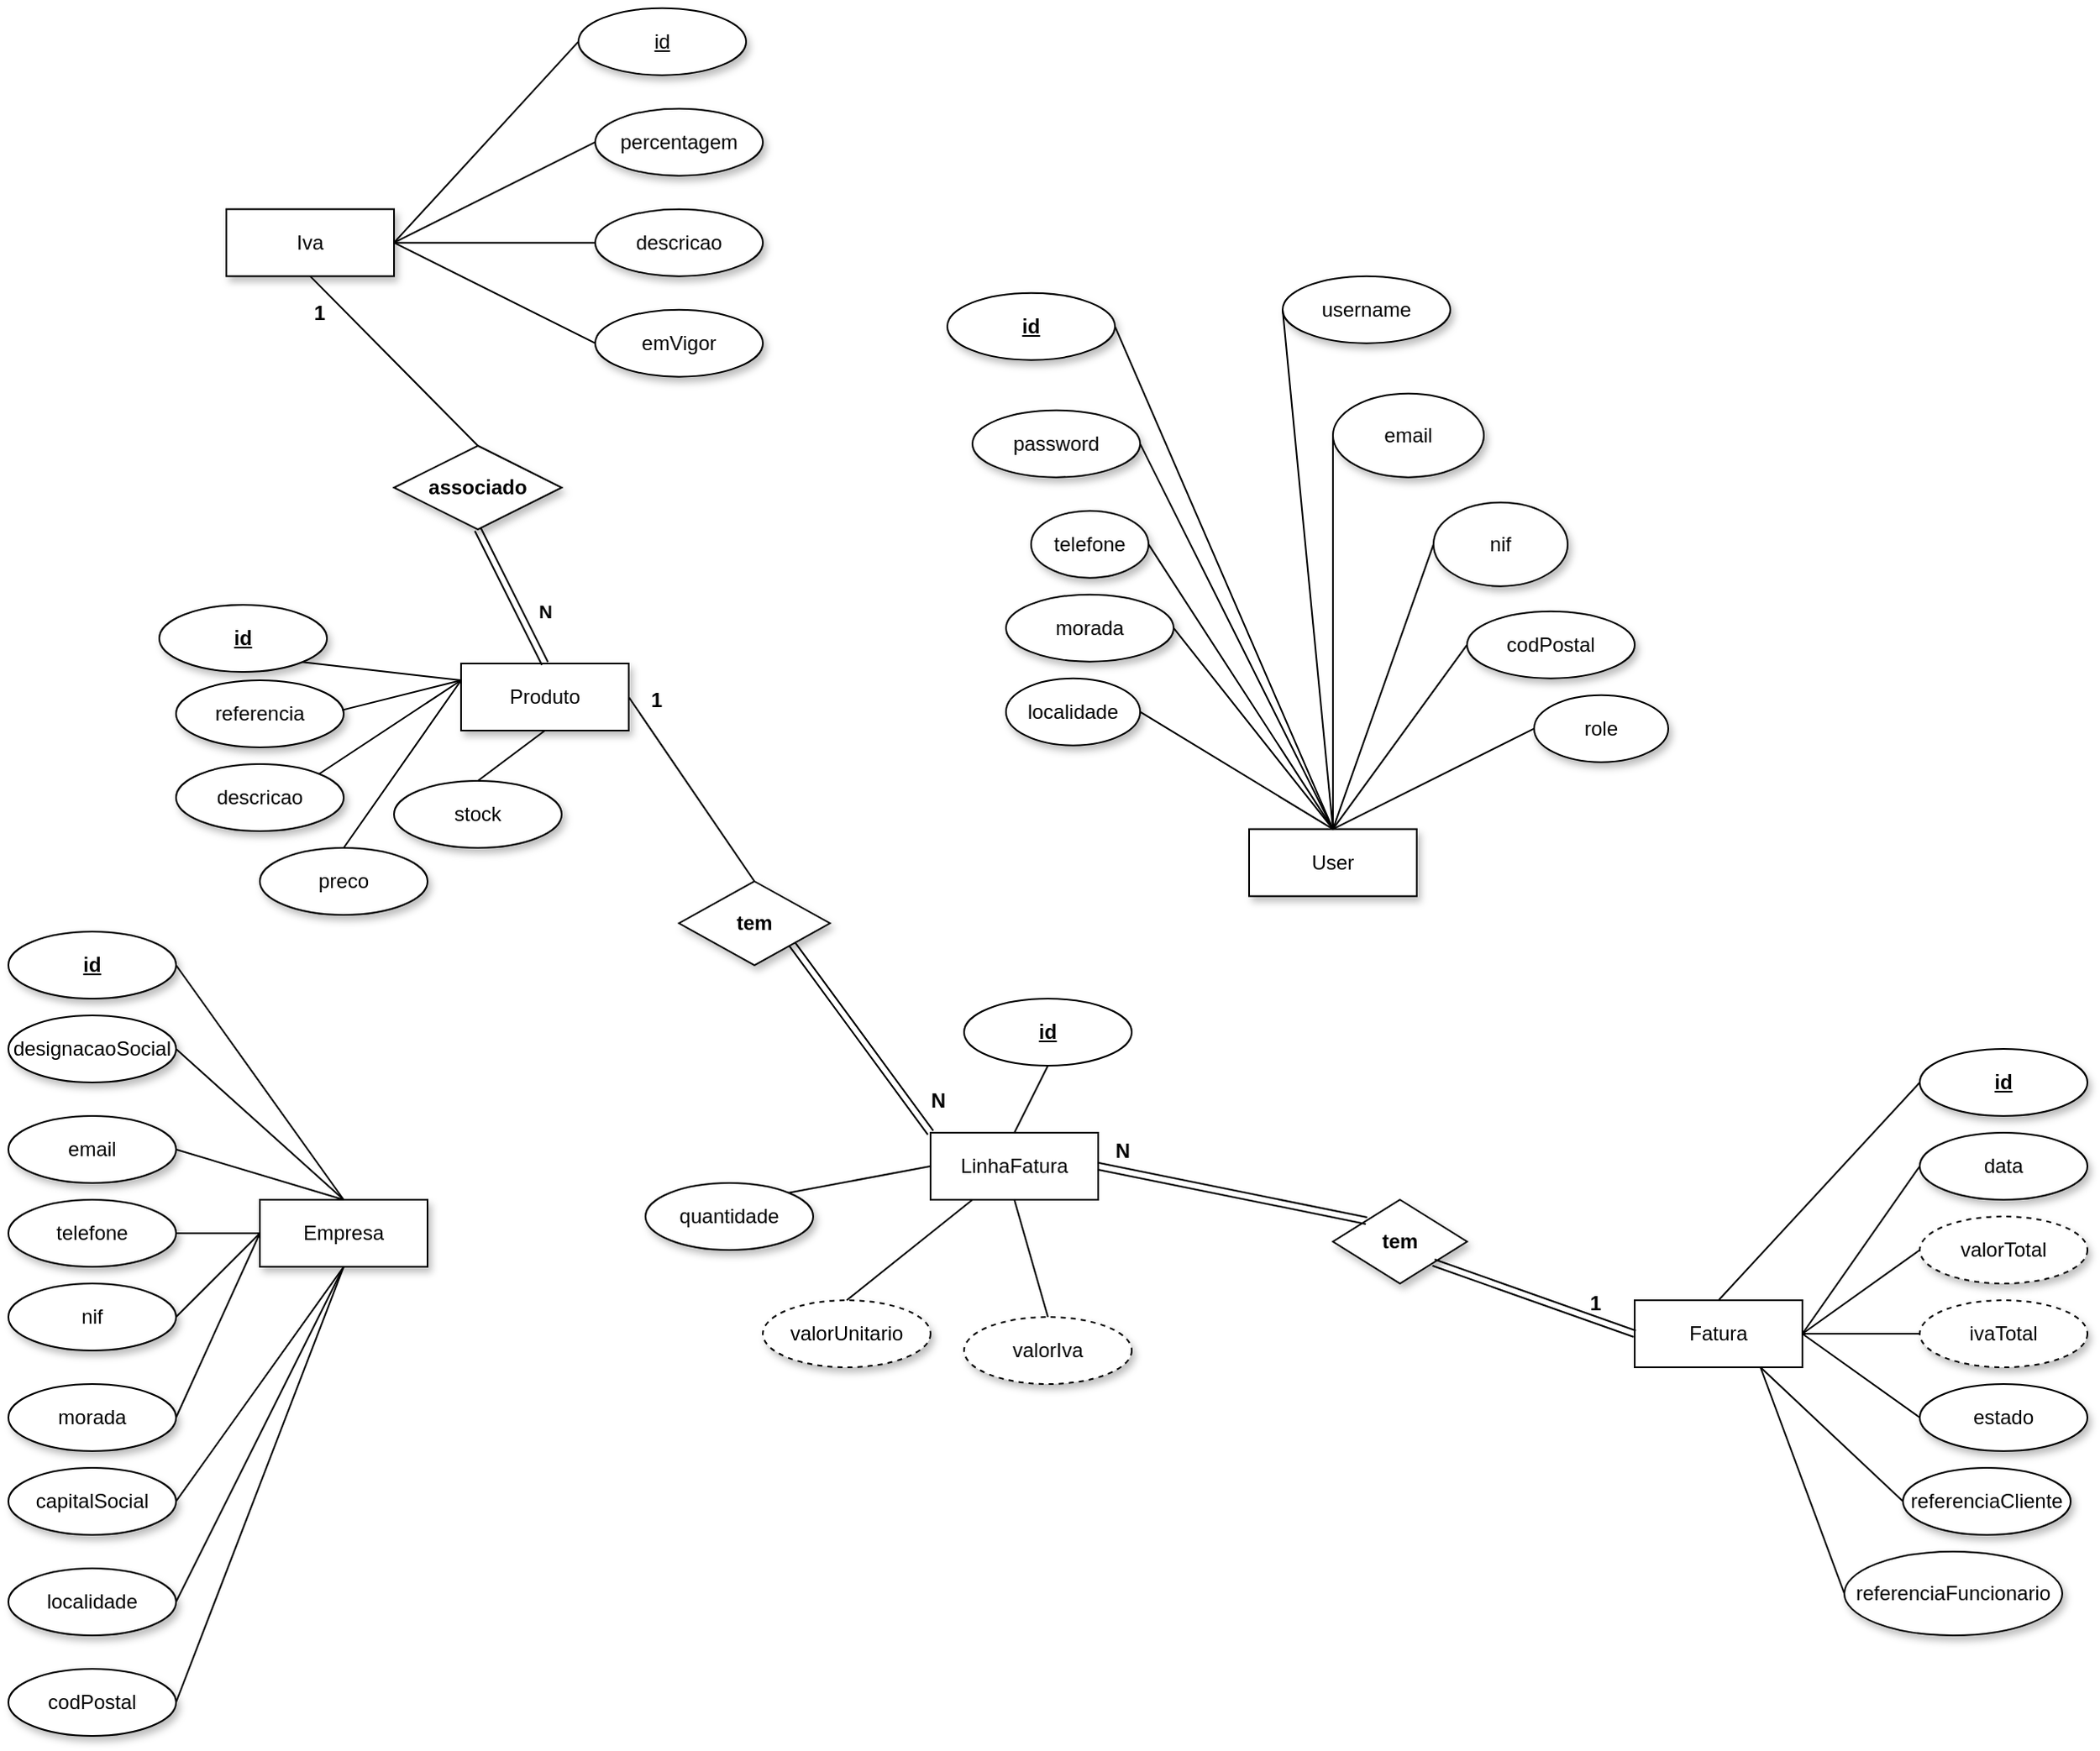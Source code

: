 <mxfile version="18.1.3" type="device"><diagram id="o7mGV-ib8qIdyNRcmjef" name="Page-1"><mxGraphModel dx="1574" dy="4231" grid="1" gridSize="10" guides="1" tooltips="1" connect="1" arrows="1" fold="1" page="1" pageScale="1" pageWidth="2339" pageHeight="3300" math="0" shadow="0"><root><mxCell id="0"/><mxCell id="1" parent="0"/><mxCell id="HgjjlRGOL0oRbiK3tlf3-29" value="Empresa" style="whiteSpace=wrap;html=1;align=center;shadow=1;" parent="1" vertex="1"><mxGeometry x="490" y="-610" width="100" height="40" as="geometry"/></mxCell><mxCell id="HgjjlRGOL0oRbiK3tlf3-30" value="&lt;b&gt;&lt;u&gt;id&lt;/u&gt;&lt;/b&gt;" style="ellipse;whiteSpace=wrap;html=1;align=center;shadow=1;" parent="1" vertex="1"><mxGeometry x="340" y="-770" width="100" height="40" as="geometry"/></mxCell><mxCell id="HgjjlRGOL0oRbiK3tlf3-32" value="email" style="ellipse;whiteSpace=wrap;html=1;align=center;shadow=1;" parent="1" vertex="1"><mxGeometry x="340" y="-660" width="100" height="40" as="geometry"/></mxCell><mxCell id="HgjjlRGOL0oRbiK3tlf3-33" value="designacaoSocial" style="ellipse;whiteSpace=wrap;html=1;align=center;shadow=1;" parent="1" vertex="1"><mxGeometry x="340" y="-720" width="100" height="40" as="geometry"/></mxCell><mxCell id="HgjjlRGOL0oRbiK3tlf3-34" value="telefone" style="ellipse;whiteSpace=wrap;html=1;align=center;shadow=1;" parent="1" vertex="1"><mxGeometry x="340" y="-610" width="100" height="40" as="geometry"/></mxCell><mxCell id="HgjjlRGOL0oRbiK3tlf3-35" value="morada" style="ellipse;whiteSpace=wrap;html=1;align=center;shadow=1;" parent="1" vertex="1"><mxGeometry x="340" y="-500" width="100" height="40" as="geometry"/></mxCell><mxCell id="HgjjlRGOL0oRbiK3tlf3-36" value="nif" style="ellipse;whiteSpace=wrap;html=1;align=center;shadow=1;" parent="1" vertex="1"><mxGeometry x="340" y="-560" width="100" height="40" as="geometry"/></mxCell><mxCell id="HgjjlRGOL0oRbiK3tlf3-37" value="codPostal" style="ellipse;whiteSpace=wrap;html=1;align=center;shadow=1;" parent="1" vertex="1"><mxGeometry x="340" y="-330" width="100" height="40" as="geometry"/></mxCell><mxCell id="HgjjlRGOL0oRbiK3tlf3-38" value="localidade" style="ellipse;whiteSpace=wrap;html=1;align=center;shadow=1;" parent="1" vertex="1"><mxGeometry x="340" y="-390" width="100" height="40" as="geometry"/></mxCell><mxCell id="HgjjlRGOL0oRbiK3tlf3-39" value="capitalSocial" style="ellipse;whiteSpace=wrap;html=1;align=center;shadow=1;" parent="1" vertex="1"><mxGeometry x="340" y="-450" width="100" height="40" as="geometry"/></mxCell><mxCell id="HgjjlRGOL0oRbiK3tlf3-49" value="User" style="whiteSpace=wrap;html=1;align=center;shadow=1;" parent="1" vertex="1"><mxGeometry x="1080" y="-831.18" width="100" height="40" as="geometry"/></mxCell><mxCell id="HgjjlRGOL0oRbiK3tlf3-50" value="username" style="ellipse;whiteSpace=wrap;html=1;align=center;shadow=1;" parent="1" vertex="1"><mxGeometry x="1100" y="-1161.18" width="100" height="40" as="geometry"/></mxCell><mxCell id="HgjjlRGOL0oRbiK3tlf3-51" value="&lt;b&gt;&lt;u&gt;id&lt;/u&gt;&lt;/b&gt;" style="ellipse;whiteSpace=wrap;html=1;align=center;shadow=1;" parent="1" vertex="1"><mxGeometry x="900" y="-1151.18" width="100" height="40" as="geometry"/></mxCell><mxCell id="HgjjlRGOL0oRbiK3tlf3-52" value="password" style="ellipse;whiteSpace=wrap;html=1;align=center;shadow=1;" parent="1" vertex="1"><mxGeometry x="915" y="-1081.18" width="100" height="40" as="geometry"/></mxCell><mxCell id="HgjjlRGOL0oRbiK3tlf3-53" value="email" style="ellipse;whiteSpace=wrap;html=1;align=center;shadow=1;" parent="1" vertex="1"><mxGeometry x="1130" y="-1091.18" width="90" height="50" as="geometry"/></mxCell><mxCell id="HgjjlRGOL0oRbiK3tlf3-54" value="telefone" style="ellipse;whiteSpace=wrap;html=1;align=center;shadow=1;" parent="1" vertex="1"><mxGeometry x="950" y="-1021.18" width="70" height="40" as="geometry"/></mxCell><mxCell id="HgjjlRGOL0oRbiK3tlf3-55" value="nif" style="ellipse;whiteSpace=wrap;html=1;align=center;shadow=1;" parent="1" vertex="1"><mxGeometry x="1190" y="-1026.18" width="80" height="50" as="geometry"/></mxCell><mxCell id="HgjjlRGOL0oRbiK3tlf3-56" value="morada" style="ellipse;whiteSpace=wrap;html=1;align=center;shadow=1;" parent="1" vertex="1"><mxGeometry x="935" y="-971.18" width="100" height="40" as="geometry"/></mxCell><mxCell id="HgjjlRGOL0oRbiK3tlf3-58" value="localidade" style="ellipse;whiteSpace=wrap;html=1;align=center;shadow=1;" parent="1" vertex="1"><mxGeometry x="935" y="-921.18" width="80" height="40" as="geometry"/></mxCell><mxCell id="HgjjlRGOL0oRbiK3tlf3-59" value="codPostal" style="ellipse;whiteSpace=wrap;html=1;align=center;shadow=1;" parent="1" vertex="1"><mxGeometry x="1210" y="-961.18" width="100" height="40" as="geometry"/></mxCell><mxCell id="HgjjlRGOL0oRbiK3tlf3-60" value="role" style="ellipse;whiteSpace=wrap;html=1;align=center;shadow=1;" parent="1" vertex="1"><mxGeometry x="1250" y="-911.18" width="80" height="40" as="geometry"/></mxCell><mxCell id="HgjjlRGOL0oRbiK3tlf3-73" value="Produto" style="whiteSpace=wrap;html=1;align=center;shadow=1;" parent="1" vertex="1"><mxGeometry x="610" y="-930" width="100" height="40" as="geometry"/></mxCell><mxCell id="HgjjlRGOL0oRbiK3tlf3-74" value="&lt;b&gt;&lt;u&gt;id&lt;/u&gt;&lt;/b&gt;" style="ellipse;whiteSpace=wrap;html=1;align=center;shadow=1;" parent="1" vertex="1"><mxGeometry x="430" y="-965" width="100" height="40" as="geometry"/></mxCell><mxCell id="HgjjlRGOL0oRbiK3tlf3-76" value="descricao" style="ellipse;whiteSpace=wrap;html=1;align=center;shadow=1;" parent="1" vertex="1"><mxGeometry x="440" y="-870" width="100" height="40" as="geometry"/></mxCell><mxCell id="HgjjlRGOL0oRbiK3tlf3-77" value="preco" style="ellipse;whiteSpace=wrap;html=1;align=center;shadow=1;" parent="1" vertex="1"><mxGeometry x="490" y="-820" width="100" height="40" as="geometry"/></mxCell><mxCell id="HgjjlRGOL0oRbiK3tlf3-78" value="stock" style="ellipse;whiteSpace=wrap;html=1;align=center;shadow=1;" parent="1" vertex="1"><mxGeometry x="570" y="-860" width="100" height="40" as="geometry"/></mxCell><mxCell id="HgjjlRGOL0oRbiK3tlf3-79" value="referencia" style="ellipse;whiteSpace=wrap;html=1;align=center;shadow=1;" parent="1" vertex="1"><mxGeometry x="440" y="-920" width="100" height="40" as="geometry"/></mxCell><mxCell id="HgjjlRGOL0oRbiK3tlf3-89" value="Fatura" style="whiteSpace=wrap;html=1;align=center;" parent="1" vertex="1"><mxGeometry x="1310" y="-550" width="100" height="40" as="geometry"/></mxCell><mxCell id="HgjjlRGOL0oRbiK3tlf3-90" value="&lt;b&gt;&lt;u&gt;id&lt;/u&gt;&lt;/b&gt;" style="ellipse;whiteSpace=wrap;html=1;align=center;shadow=1;" parent="1" vertex="1"><mxGeometry x="1480" y="-700" width="100" height="40" as="geometry"/></mxCell><mxCell id="HgjjlRGOL0oRbiK3tlf3-92" value="data" style="ellipse;whiteSpace=wrap;html=1;align=center;shadow=1;" parent="1" vertex="1"><mxGeometry x="1480" y="-650" width="100" height="40" as="geometry"/></mxCell><mxCell id="HgjjlRGOL0oRbiK3tlf3-104" value="LinhaFatura" style="whiteSpace=wrap;html=1;align=center;" parent="1" vertex="1"><mxGeometry x="890" y="-650" width="100" height="40" as="geometry"/></mxCell><mxCell id="HgjjlRGOL0oRbiK3tlf3-106" value="&lt;b&gt;id&lt;/b&gt;" style="ellipse;whiteSpace=wrap;html=1;align=center;fontStyle=4;" parent="1" vertex="1"><mxGeometry x="910" y="-730" width="100" height="40" as="geometry"/></mxCell><mxCell id="IguD9UpUnAdE-4yZ2dHc-1" value="Iva" style="whiteSpace=wrap;html=1;align=center;shadow=1;" vertex="1" parent="1"><mxGeometry x="470" y="-1201.18" width="100" height="40" as="geometry"/></mxCell><mxCell id="IguD9UpUnAdE-4yZ2dHc-4" value="" style="endArrow=none;html=1;rounded=0;entryX=1;entryY=0.5;entryDx=0;entryDy=0;exitX=0.5;exitY=0;exitDx=0;exitDy=0;" edge="1" parent="1" source="HgjjlRGOL0oRbiK3tlf3-29" target="HgjjlRGOL0oRbiK3tlf3-30"><mxGeometry relative="1" as="geometry"><mxPoint x="470" y="-680" as="sourcePoint"/><mxPoint x="630" y="-680" as="targetPoint"/></mxGeometry></mxCell><mxCell id="IguD9UpUnAdE-4yZ2dHc-5" value="" style="endArrow=none;html=1;rounded=0;exitX=1;exitY=0.5;exitDx=0;exitDy=0;entryX=0.5;entryY=0;entryDx=0;entryDy=0;" edge="1" parent="1" source="HgjjlRGOL0oRbiK3tlf3-33" target="HgjjlRGOL0oRbiK3tlf3-29"><mxGeometry relative="1" as="geometry"><mxPoint x="640" y="-530" as="sourcePoint"/><mxPoint x="800" y="-530" as="targetPoint"/></mxGeometry></mxCell><mxCell id="IguD9UpUnAdE-4yZ2dHc-6" value="" style="endArrow=none;html=1;rounded=0;entryX=0.5;entryY=0;entryDx=0;entryDy=0;exitX=1;exitY=0.5;exitDx=0;exitDy=0;" edge="1" parent="1" source="HgjjlRGOL0oRbiK3tlf3-32" target="HgjjlRGOL0oRbiK3tlf3-29"><mxGeometry relative="1" as="geometry"><mxPoint x="550" y="-470" as="sourcePoint"/><mxPoint x="710" y="-470" as="targetPoint"/></mxGeometry></mxCell><mxCell id="IguD9UpUnAdE-4yZ2dHc-7" value="" style="endArrow=none;html=1;rounded=0;entryX=0;entryY=0.5;entryDx=0;entryDy=0;exitX=1;exitY=0.5;exitDx=0;exitDy=0;" edge="1" parent="1" source="HgjjlRGOL0oRbiK3tlf3-34" target="HgjjlRGOL0oRbiK3tlf3-29"><mxGeometry relative="1" as="geometry"><mxPoint x="510" y="-430" as="sourcePoint"/><mxPoint x="670" y="-430" as="targetPoint"/></mxGeometry></mxCell><mxCell id="IguD9UpUnAdE-4yZ2dHc-8" value="" style="endArrow=none;html=1;rounded=0;entryX=0;entryY=0.5;entryDx=0;entryDy=0;exitX=1;exitY=0.5;exitDx=0;exitDy=0;" edge="1" parent="1" source="HgjjlRGOL0oRbiK3tlf3-36" target="HgjjlRGOL0oRbiK3tlf3-29"><mxGeometry relative="1" as="geometry"><mxPoint x="610" y="-460" as="sourcePoint"/><mxPoint x="770" y="-460" as="targetPoint"/></mxGeometry></mxCell><mxCell id="IguD9UpUnAdE-4yZ2dHc-9" value="" style="endArrow=none;html=1;rounded=0;entryX=0;entryY=0.5;entryDx=0;entryDy=0;exitX=1;exitY=0.5;exitDx=0;exitDy=0;" edge="1" parent="1" source="HgjjlRGOL0oRbiK3tlf3-35" target="HgjjlRGOL0oRbiK3tlf3-29"><mxGeometry relative="1" as="geometry"><mxPoint x="440" y="-450" as="sourcePoint"/><mxPoint x="590" y="-450" as="targetPoint"/></mxGeometry></mxCell><mxCell id="IguD9UpUnAdE-4yZ2dHc-10" value="" style="endArrow=none;html=1;rounded=0;entryX=0.5;entryY=1;entryDx=0;entryDy=0;exitX=1;exitY=0.5;exitDx=0;exitDy=0;" edge="1" parent="1" source="HgjjlRGOL0oRbiK3tlf3-39" target="HgjjlRGOL0oRbiK3tlf3-29"><mxGeometry relative="1" as="geometry"><mxPoint x="670" y="-400" as="sourcePoint"/><mxPoint x="830" y="-400" as="targetPoint"/></mxGeometry></mxCell><mxCell id="IguD9UpUnAdE-4yZ2dHc-11" value="" style="endArrow=none;html=1;rounded=0;entryX=0.5;entryY=1;entryDx=0;entryDy=0;exitX=1;exitY=0.5;exitDx=0;exitDy=0;" edge="1" parent="1" source="HgjjlRGOL0oRbiK3tlf3-38" target="HgjjlRGOL0oRbiK3tlf3-29"><mxGeometry relative="1" as="geometry"><mxPoint x="600" y="-450" as="sourcePoint"/><mxPoint x="760" y="-450" as="targetPoint"/></mxGeometry></mxCell><mxCell id="IguD9UpUnAdE-4yZ2dHc-12" value="" style="endArrow=none;html=1;rounded=0;entryX=0.5;entryY=1;entryDx=0;entryDy=0;exitX=1;exitY=0.5;exitDx=0;exitDy=0;" edge="1" parent="1" source="HgjjlRGOL0oRbiK3tlf3-37" target="HgjjlRGOL0oRbiK3tlf3-29"><mxGeometry relative="1" as="geometry"><mxPoint x="580" y="-380" as="sourcePoint"/><mxPoint x="740" y="-380" as="targetPoint"/></mxGeometry></mxCell><mxCell id="IguD9UpUnAdE-4yZ2dHc-13" style="edgeStyle=orthogonalEdgeStyle;rounded=0;orthogonalLoop=1;jettySize=auto;html=1;exitX=0.5;exitY=1;exitDx=0;exitDy=0;" edge="1" parent="1" source="HgjjlRGOL0oRbiK3tlf3-50" target="HgjjlRGOL0oRbiK3tlf3-50"><mxGeometry relative="1" as="geometry"/></mxCell><mxCell id="IguD9UpUnAdE-4yZ2dHc-23" value="" style="endArrow=none;html=1;rounded=0;entryX=1;entryY=0.5;entryDx=0;entryDy=0;exitX=0.5;exitY=0;exitDx=0;exitDy=0;" edge="1" parent="1" source="HgjjlRGOL0oRbiK3tlf3-49" target="HgjjlRGOL0oRbiK3tlf3-51"><mxGeometry relative="1" as="geometry"><mxPoint x="920" y="-831.18" as="sourcePoint"/><mxPoint x="1080" y="-831.18" as="targetPoint"/></mxGeometry></mxCell><mxCell id="IguD9UpUnAdE-4yZ2dHc-24" value="" style="endArrow=none;html=1;rounded=0;entryX=1;entryY=0.5;entryDx=0;entryDy=0;exitX=0.5;exitY=0;exitDx=0;exitDy=0;" edge="1" parent="1" source="HgjjlRGOL0oRbiK3tlf3-49" target="HgjjlRGOL0oRbiK3tlf3-52"><mxGeometry relative="1" as="geometry"><mxPoint x="920" y="-791.18" as="sourcePoint"/><mxPoint x="1080" y="-791.18" as="targetPoint"/></mxGeometry></mxCell><mxCell id="IguD9UpUnAdE-4yZ2dHc-25" value="" style="endArrow=none;html=1;rounded=0;entryX=1;entryY=0.5;entryDx=0;entryDy=0;exitX=0.5;exitY=0;exitDx=0;exitDy=0;" edge="1" parent="1" source="HgjjlRGOL0oRbiK3tlf3-49" target="HgjjlRGOL0oRbiK3tlf3-54"><mxGeometry relative="1" as="geometry"><mxPoint x="850" y="-831.18" as="sourcePoint"/><mxPoint x="1010" y="-831.18" as="targetPoint"/></mxGeometry></mxCell><mxCell id="IguD9UpUnAdE-4yZ2dHc-26" value="" style="endArrow=none;html=1;rounded=0;entryX=1;entryY=0.5;entryDx=0;entryDy=0;exitX=0.5;exitY=0;exitDx=0;exitDy=0;" edge="1" parent="1" source="HgjjlRGOL0oRbiK3tlf3-49" target="HgjjlRGOL0oRbiK3tlf3-56"><mxGeometry relative="1" as="geometry"><mxPoint x="1000" y="-741.18" as="sourcePoint"/><mxPoint x="1160" y="-741.18" as="targetPoint"/></mxGeometry></mxCell><mxCell id="IguD9UpUnAdE-4yZ2dHc-27" value="" style="endArrow=none;html=1;rounded=0;entryX=0.5;entryY=0;entryDx=0;entryDy=0;exitX=1;exitY=0.5;exitDx=0;exitDy=0;" edge="1" parent="1" source="HgjjlRGOL0oRbiK3tlf3-58" target="HgjjlRGOL0oRbiK3tlf3-49"><mxGeometry relative="1" as="geometry"><mxPoint x="850" y="-771.18" as="sourcePoint"/><mxPoint x="1010" y="-771.18" as="targetPoint"/></mxGeometry></mxCell><mxCell id="IguD9UpUnAdE-4yZ2dHc-28" value="" style="endArrow=none;html=1;rounded=0;entryX=0;entryY=0.5;entryDx=0;entryDy=0;exitX=0.5;exitY=0;exitDx=0;exitDy=0;" edge="1" parent="1" source="HgjjlRGOL0oRbiK3tlf3-49" target="HgjjlRGOL0oRbiK3tlf3-50"><mxGeometry relative="1" as="geometry"><mxPoint x="700" y="-721.18" as="sourcePoint"/><mxPoint x="860" y="-721.18" as="targetPoint"/></mxGeometry></mxCell><mxCell id="IguD9UpUnAdE-4yZ2dHc-29" value="" style="endArrow=none;html=1;rounded=0;entryX=0;entryY=0.5;entryDx=0;entryDy=0;exitX=0.5;exitY=0;exitDx=0;exitDy=0;" edge="1" parent="1" source="HgjjlRGOL0oRbiK3tlf3-49" target="HgjjlRGOL0oRbiK3tlf3-53"><mxGeometry relative="1" as="geometry"><mxPoint x="830" y="-721.18" as="sourcePoint"/><mxPoint x="990" y="-721.18" as="targetPoint"/></mxGeometry></mxCell><mxCell id="IguD9UpUnAdE-4yZ2dHc-30" value="" style="endArrow=none;html=1;rounded=0;entryX=0;entryY=0.5;entryDx=0;entryDy=0;exitX=0.5;exitY=0;exitDx=0;exitDy=0;" edge="1" parent="1" source="HgjjlRGOL0oRbiK3tlf3-49" target="HgjjlRGOL0oRbiK3tlf3-55"><mxGeometry relative="1" as="geometry"><mxPoint x="1020" y="-731.18" as="sourcePoint"/><mxPoint x="1180" y="-731.18" as="targetPoint"/></mxGeometry></mxCell><mxCell id="IguD9UpUnAdE-4yZ2dHc-31" value="" style="endArrow=none;html=1;rounded=0;exitX=0.5;exitY=0;exitDx=0;exitDy=0;entryX=0;entryY=0.5;entryDx=0;entryDy=0;" edge="1" parent="1" source="HgjjlRGOL0oRbiK3tlf3-49" target="HgjjlRGOL0oRbiK3tlf3-59"><mxGeometry relative="1" as="geometry"><mxPoint x="1120" y="-711.18" as="sourcePoint"/><mxPoint x="1190" y="-941.18" as="targetPoint"/></mxGeometry></mxCell><mxCell id="IguD9UpUnAdE-4yZ2dHc-32" value="" style="endArrow=none;html=1;rounded=0;entryX=0;entryY=0.5;entryDx=0;entryDy=0;exitX=0.5;exitY=0;exitDx=0;exitDy=0;" edge="1" parent="1" source="HgjjlRGOL0oRbiK3tlf3-49" target="HgjjlRGOL0oRbiK3tlf3-60"><mxGeometry relative="1" as="geometry"><mxPoint x="770" y="-801.18" as="sourcePoint"/><mxPoint x="930" y="-801.18" as="targetPoint"/></mxGeometry></mxCell><mxCell id="IguD9UpUnAdE-4yZ2dHc-34" value="id" style="ellipse;whiteSpace=wrap;html=1;align=center;fontStyle=4;shadow=1;" vertex="1" parent="1"><mxGeometry x="680" y="-1321.18" width="100" height="40" as="geometry"/></mxCell><mxCell id="IguD9UpUnAdE-4yZ2dHc-35" value="percentagem" style="ellipse;whiteSpace=wrap;html=1;align=center;shadow=1;" vertex="1" parent="1"><mxGeometry x="690" y="-1261.18" width="100" height="40" as="geometry"/></mxCell><mxCell id="IguD9UpUnAdE-4yZ2dHc-36" value="descricao" style="ellipse;whiteSpace=wrap;html=1;align=center;shadow=1;" vertex="1" parent="1"><mxGeometry x="690" y="-1201.18" width="100" height="40" as="geometry"/></mxCell><mxCell id="IguD9UpUnAdE-4yZ2dHc-37" value="emVigor" style="ellipse;whiteSpace=wrap;html=1;align=center;shadow=1;" vertex="1" parent="1"><mxGeometry x="690" y="-1141.18" width="100" height="40" as="geometry"/></mxCell><mxCell id="IguD9UpUnAdE-4yZ2dHc-38" value="" style="endArrow=none;html=1;rounded=0;entryX=0;entryY=0.5;entryDx=0;entryDy=0;" edge="1" parent="1" target="IguD9UpUnAdE-4yZ2dHc-34"><mxGeometry relative="1" as="geometry"><mxPoint x="570" y="-1181.18" as="sourcePoint"/><mxPoint x="50" y="-1011.18" as="targetPoint"/></mxGeometry></mxCell><mxCell id="IguD9UpUnAdE-4yZ2dHc-39" value="" style="endArrow=none;html=1;rounded=0;entryX=0;entryY=0.5;entryDx=0;entryDy=0;exitX=1;exitY=0.5;exitDx=0;exitDy=0;" edge="1" parent="1" source="IguD9UpUnAdE-4yZ2dHc-1" target="IguD9UpUnAdE-4yZ2dHc-35"><mxGeometry relative="1" as="geometry"><mxPoint x="100" y="-1231.18" as="sourcePoint"/><mxPoint x="100" y="-971.18" as="targetPoint"/></mxGeometry></mxCell><mxCell id="IguD9UpUnAdE-4yZ2dHc-40" value="" style="endArrow=none;html=1;rounded=0;exitX=1;exitY=0.5;exitDx=0;exitDy=0;entryX=0;entryY=0.5;entryDx=0;entryDy=0;" edge="1" parent="1" source="IguD9UpUnAdE-4yZ2dHc-1" target="IguD9UpUnAdE-4yZ2dHc-36"><mxGeometry relative="1" as="geometry"><mxPoint x="40" y="-1031.18" as="sourcePoint"/><mxPoint x="60" y="-941.18" as="targetPoint"/></mxGeometry></mxCell><mxCell id="IguD9UpUnAdE-4yZ2dHc-42" value="" style="endArrow=none;html=1;rounded=0;entryX=1;entryY=0.5;entryDx=0;entryDy=0;exitX=0;exitY=0.5;exitDx=0;exitDy=0;" edge="1" parent="1" source="IguD9UpUnAdE-4yZ2dHc-37" target="IguD9UpUnAdE-4yZ2dHc-1"><mxGeometry relative="1" as="geometry"><mxPoint x="-120" y="-1031.18" as="sourcePoint"/><mxPoint x="40" y="-1031.18" as="targetPoint"/></mxGeometry></mxCell><mxCell id="IguD9UpUnAdE-4yZ2dHc-43" style="edgeStyle=orthogonalEdgeStyle;rounded=0;orthogonalLoop=1;jettySize=auto;html=1;exitX=0.5;exitY=1;exitDx=0;exitDy=0;" edge="1" parent="1" source="IguD9UpUnAdE-4yZ2dHc-37" target="IguD9UpUnAdE-4yZ2dHc-37"><mxGeometry relative="1" as="geometry"/></mxCell><mxCell id="IguD9UpUnAdE-4yZ2dHc-44" value="" style="endArrow=none;html=1;rounded=0;entryX=1;entryY=1;entryDx=0;entryDy=0;exitX=0;exitY=0.25;exitDx=0;exitDy=0;" edge="1" parent="1" source="HgjjlRGOL0oRbiK3tlf3-73" target="HgjjlRGOL0oRbiK3tlf3-74"><mxGeometry relative="1" as="geometry"><mxPoint x="760" y="-670" as="sourcePoint"/><mxPoint x="920" y="-670" as="targetPoint"/></mxGeometry></mxCell><mxCell id="IguD9UpUnAdE-4yZ2dHc-45" value="" style="endArrow=none;html=1;rounded=0;entryX=0.99;entryY=0.445;entryDx=0;entryDy=0;exitX=0;exitY=0.25;exitDx=0;exitDy=0;entryPerimeter=0;" edge="1" parent="1" source="HgjjlRGOL0oRbiK3tlf3-73" target="HgjjlRGOL0oRbiK3tlf3-79"><mxGeometry relative="1" as="geometry"><mxPoint x="810" y="-650" as="sourcePoint"/><mxPoint x="970" y="-650" as="targetPoint"/></mxGeometry></mxCell><mxCell id="IguD9UpUnAdE-4yZ2dHc-46" value="" style="endArrow=none;html=1;rounded=0;entryX=1;entryY=0;entryDx=0;entryDy=0;exitX=0;exitY=0.25;exitDx=0;exitDy=0;" edge="1" parent="1" source="HgjjlRGOL0oRbiK3tlf3-73" target="HgjjlRGOL0oRbiK3tlf3-76"><mxGeometry relative="1" as="geometry"><mxPoint x="740" y="-680" as="sourcePoint"/><mxPoint x="900" y="-680" as="targetPoint"/></mxGeometry></mxCell><mxCell id="IguD9UpUnAdE-4yZ2dHc-47" value="" style="endArrow=none;html=1;rounded=0;entryX=0.5;entryY=0;entryDx=0;entryDy=0;exitX=0;exitY=0.25;exitDx=0;exitDy=0;" edge="1" parent="1" source="HgjjlRGOL0oRbiK3tlf3-73" target="HgjjlRGOL0oRbiK3tlf3-77"><mxGeometry relative="1" as="geometry"><mxPoint x="590" y="-670" as="sourcePoint"/><mxPoint x="750" y="-670" as="targetPoint"/></mxGeometry></mxCell><mxCell id="IguD9UpUnAdE-4yZ2dHc-48" value="" style="endArrow=none;html=1;rounded=0;entryX=0.5;entryY=0;entryDx=0;entryDy=0;exitX=0.5;exitY=1;exitDx=0;exitDy=0;" edge="1" parent="1" source="HgjjlRGOL0oRbiK3tlf3-73" target="HgjjlRGOL0oRbiK3tlf3-78"><mxGeometry relative="1" as="geometry"><mxPoint x="780" y="-760" as="sourcePoint"/><mxPoint x="940" y="-760" as="targetPoint"/></mxGeometry></mxCell><mxCell id="IguD9UpUnAdE-4yZ2dHc-49" value="associado" style="shape=rhombus;perimeter=rhombusPerimeter;whiteSpace=wrap;html=1;align=center;shadow=1;fontStyle=1" vertex="1" parent="1"><mxGeometry x="570" y="-1060" width="100" height="50" as="geometry"/></mxCell><mxCell id="IguD9UpUnAdE-4yZ2dHc-50" value="" style="shape=link;html=1;rounded=0;entryX=0.5;entryY=1;entryDx=0;entryDy=0;exitX=0.5;exitY=0;exitDx=0;exitDy=0;" edge="1" parent="1" source="HgjjlRGOL0oRbiK3tlf3-73" target="IguD9UpUnAdE-4yZ2dHc-49"><mxGeometry relative="1" as="geometry"><mxPoint x="520" y="-1080" as="sourcePoint"/><mxPoint x="700" y="-850" as="targetPoint"/></mxGeometry></mxCell><mxCell id="IguD9UpUnAdE-4yZ2dHc-54" value="N" style="edgeLabel;html=1;align=center;verticalAlign=middle;resizable=0;points=[];labelBackgroundColor=none;fontColor=default;fontStyle=1" vertex="1" connectable="0" parent="IguD9UpUnAdE-4yZ2dHc-50"><mxGeometry x="-0.25" y="-2" relative="1" as="geometry"><mxPoint x="13" as="offset"/></mxGeometry></mxCell><mxCell id="IguD9UpUnAdE-4yZ2dHc-52" value="" style="endArrow=none;html=1;rounded=0;entryX=0.5;entryY=1;entryDx=0;entryDy=0;exitX=0.5;exitY=0;exitDx=0;exitDy=0;" edge="1" parent="1" source="IguD9UpUnAdE-4yZ2dHc-49" target="IguD9UpUnAdE-4yZ2dHc-1"><mxGeometry relative="1" as="geometry"><mxPoint x="410" y="-1100" as="sourcePoint"/><mxPoint x="840" y="-730" as="targetPoint"/></mxGeometry></mxCell><mxCell id="IguD9UpUnAdE-4yZ2dHc-53" value="1" style="resizable=0;html=1;align=right;verticalAlign=bottom;shadow=1;fontStyle=1" connectable="0" vertex="1" parent="IguD9UpUnAdE-4yZ2dHc-52"><mxGeometry x="1" relative="1" as="geometry"><mxPoint x="10" y="31" as="offset"/></mxGeometry></mxCell><mxCell id="IguD9UpUnAdE-4yZ2dHc-55" value="valorTotal" style="ellipse;whiteSpace=wrap;html=1;align=center;dashed=1;shadow=1;labelBackgroundColor=none;fontColor=default;" vertex="1" parent="1"><mxGeometry x="1480" y="-600" width="100" height="40" as="geometry"/></mxCell><mxCell id="IguD9UpUnAdE-4yZ2dHc-56" value="ivaTotal" style="ellipse;whiteSpace=wrap;html=1;align=center;dashed=1;shadow=1;labelBackgroundColor=none;fontColor=default;" vertex="1" parent="1"><mxGeometry x="1480" y="-550" width="100" height="40" as="geometry"/></mxCell><mxCell id="IguD9UpUnAdE-4yZ2dHc-57" value="estado" style="ellipse;whiteSpace=wrap;html=1;align=center;shadow=1;labelBackgroundColor=none;fontColor=default;" vertex="1" parent="1"><mxGeometry x="1480" y="-500" width="100" height="40" as="geometry"/></mxCell><mxCell id="IguD9UpUnAdE-4yZ2dHc-58" value="" style="endArrow=none;html=1;rounded=0;fontColor=default;entryX=0;entryY=0.5;entryDx=0;entryDy=0;exitX=0.5;exitY=0;exitDx=0;exitDy=0;" edge="1" parent="1" source="HgjjlRGOL0oRbiK3tlf3-89" target="HgjjlRGOL0oRbiK3tlf3-90"><mxGeometry relative="1" as="geometry"><mxPoint x="980" y="-510" as="sourcePoint"/><mxPoint x="1140" y="-510" as="targetPoint"/></mxGeometry></mxCell><mxCell id="IguD9UpUnAdE-4yZ2dHc-59" value="" style="endArrow=none;html=1;rounded=0;fontColor=default;entryX=0;entryY=0.5;entryDx=0;entryDy=0;exitX=1;exitY=0.5;exitDx=0;exitDy=0;" edge="1" parent="1" source="HgjjlRGOL0oRbiK3tlf3-89" target="HgjjlRGOL0oRbiK3tlf3-92"><mxGeometry relative="1" as="geometry"><mxPoint x="1010" y="-460" as="sourcePoint"/><mxPoint x="1170" y="-460" as="targetPoint"/></mxGeometry></mxCell><mxCell id="IguD9UpUnAdE-4yZ2dHc-60" value="" style="endArrow=none;html=1;rounded=0;fontColor=default;entryX=0;entryY=0.5;entryDx=0;entryDy=0;exitX=1;exitY=0.5;exitDx=0;exitDy=0;" edge="1" parent="1" source="HgjjlRGOL0oRbiK3tlf3-89" target="IguD9UpUnAdE-4yZ2dHc-55"><mxGeometry relative="1" as="geometry"><mxPoint x="1070" y="-430" as="sourcePoint"/><mxPoint x="1230" y="-430" as="targetPoint"/></mxGeometry></mxCell><mxCell id="IguD9UpUnAdE-4yZ2dHc-61" value="" style="endArrow=none;html=1;rounded=0;fontColor=default;entryX=0;entryY=0.5;entryDx=0;entryDy=0;exitX=1;exitY=0.5;exitDx=0;exitDy=0;" edge="1" parent="1" source="HgjjlRGOL0oRbiK3tlf3-89" target="IguD9UpUnAdE-4yZ2dHc-56"><mxGeometry relative="1" as="geometry"><mxPoint x="1420" y="-530" as="sourcePoint"/><mxPoint x="1310" y="-510" as="targetPoint"/></mxGeometry></mxCell><mxCell id="IguD9UpUnAdE-4yZ2dHc-62" value="" style="endArrow=none;html=1;rounded=0;fontColor=default;entryX=0;entryY=0.5;entryDx=0;entryDy=0;exitX=1;exitY=0.5;exitDx=0;exitDy=0;" edge="1" parent="1" source="HgjjlRGOL0oRbiK3tlf3-89" target="IguD9UpUnAdE-4yZ2dHc-57"><mxGeometry relative="1" as="geometry"><mxPoint x="1150" y="-450" as="sourcePoint"/><mxPoint x="1310" y="-450" as="targetPoint"/></mxGeometry></mxCell><mxCell id="IguD9UpUnAdE-4yZ2dHc-63" value="referenciaCliente" style="ellipse;whiteSpace=wrap;html=1;align=center;shadow=1;labelBackgroundColor=none;fontColor=default;" vertex="1" parent="1"><mxGeometry x="1470" y="-450" width="100" height="40" as="geometry"/></mxCell><mxCell id="IguD9UpUnAdE-4yZ2dHc-64" value="referenciaFuncionario" style="ellipse;whiteSpace=wrap;html=1;align=center;shadow=1;labelBackgroundColor=none;fontColor=default;" vertex="1" parent="1"><mxGeometry x="1435" y="-400" width="130" height="50" as="geometry"/></mxCell><mxCell id="IguD9UpUnAdE-4yZ2dHc-66" value="" style="endArrow=none;html=1;rounded=0;fontColor=default;entryX=0;entryY=0.5;entryDx=0;entryDy=0;exitX=0.75;exitY=1;exitDx=0;exitDy=0;" edge="1" parent="1" source="HgjjlRGOL0oRbiK3tlf3-89" target="IguD9UpUnAdE-4yZ2dHc-63"><mxGeometry relative="1" as="geometry"><mxPoint x="1040" y="-410" as="sourcePoint"/><mxPoint x="1200" y="-410" as="targetPoint"/></mxGeometry></mxCell><mxCell id="IguD9UpUnAdE-4yZ2dHc-67" value="" style="endArrow=none;html=1;rounded=0;fontColor=default;entryX=0;entryY=0.5;entryDx=0;entryDy=0;exitX=0.75;exitY=1;exitDx=0;exitDy=0;" edge="1" parent="1" source="HgjjlRGOL0oRbiK3tlf3-89" target="IguD9UpUnAdE-4yZ2dHc-64"><mxGeometry relative="1" as="geometry"><mxPoint x="1150" y="-410" as="sourcePoint"/><mxPoint x="1310" y="-410" as="targetPoint"/></mxGeometry></mxCell><mxCell id="IguD9UpUnAdE-4yZ2dHc-68" value="" style="endArrow=none;html=1;rounded=0;fontColor=default;entryX=0.5;entryY=1;entryDx=0;entryDy=0;exitX=0.5;exitY=0;exitDx=0;exitDy=0;" edge="1" parent="1" source="HgjjlRGOL0oRbiK3tlf3-104" target="HgjjlRGOL0oRbiK3tlf3-106"><mxGeometry relative="1" as="geometry"><mxPoint x="1100" y="-230" as="sourcePoint"/><mxPoint x="1260" y="-230" as="targetPoint"/></mxGeometry></mxCell><mxCell id="IguD9UpUnAdE-4yZ2dHc-70" value="tem" style="shape=rhombus;perimeter=rhombusPerimeter;whiteSpace=wrap;html=1;align=center;shadow=1;labelBackgroundColor=none;fontColor=default;fontStyle=1" vertex="1" parent="1"><mxGeometry x="740" y="-800" width="90" height="50" as="geometry"/></mxCell><mxCell id="IguD9UpUnAdE-4yZ2dHc-71" value="" style="shape=link;html=1;rounded=0;fontColor=default;entryX=0;entryY=0;entryDx=0;entryDy=0;exitX=1;exitY=1;exitDx=0;exitDy=0;" edge="1" parent="1" source="IguD9UpUnAdE-4yZ2dHc-70" target="HgjjlRGOL0oRbiK3tlf3-104"><mxGeometry relative="1" as="geometry"><mxPoint x="720" y="-600" as="sourcePoint"/><mxPoint x="880" y="-600" as="targetPoint"/></mxGeometry></mxCell><mxCell id="IguD9UpUnAdE-4yZ2dHc-72" value="N" style="resizable=0;html=1;align=right;verticalAlign=bottom;shadow=1;labelBackgroundColor=none;fontColor=default;fontStyle=1" connectable="0" vertex="1" parent="IguD9UpUnAdE-4yZ2dHc-71"><mxGeometry x="1" relative="1" as="geometry"><mxPoint x="10" y="-10" as="offset"/></mxGeometry></mxCell><mxCell id="IguD9UpUnAdE-4yZ2dHc-73" value="" style="endArrow=none;html=1;rounded=0;fontColor=default;entryX=1;entryY=0.5;entryDx=0;entryDy=0;exitX=0.5;exitY=0;exitDx=0;exitDy=0;" edge="1" parent="1" source="IguD9UpUnAdE-4yZ2dHc-70" target="HgjjlRGOL0oRbiK3tlf3-73"><mxGeometry relative="1" as="geometry"><mxPoint x="570" y="-590" as="sourcePoint"/><mxPoint x="730" y="-590" as="targetPoint"/></mxGeometry></mxCell><mxCell id="IguD9UpUnAdE-4yZ2dHc-74" value="1" style="resizable=0;html=1;align=right;verticalAlign=bottom;shadow=1;labelBackgroundColor=none;fontColor=default;fontStyle=1" connectable="0" vertex="1" parent="IguD9UpUnAdE-4yZ2dHc-73"><mxGeometry x="1" relative="1" as="geometry"><mxPoint x="20" y="10" as="offset"/></mxGeometry></mxCell><mxCell id="IguD9UpUnAdE-4yZ2dHc-75" value="tem" style="shape=rhombus;perimeter=rhombusPerimeter;whiteSpace=wrap;html=1;align=center;shadow=1;labelBackgroundColor=none;fontColor=default;fontStyle=1" vertex="1" parent="1"><mxGeometry x="1130" y="-610" width="80" height="50" as="geometry"/></mxCell><mxCell id="IguD9UpUnAdE-4yZ2dHc-76" value="" style="shape=link;html=1;rounded=0;fontColor=default;entryX=0;entryY=0.5;entryDx=0;entryDy=0;exitX=1;exitY=1;exitDx=0;exitDy=0;" edge="1" parent="1" source="IguD9UpUnAdE-4yZ2dHc-75" target="HgjjlRGOL0oRbiK3tlf3-89"><mxGeometry relative="1" as="geometry"><mxPoint x="1150" y="-440" as="sourcePoint"/><mxPoint x="1310" y="-440" as="targetPoint"/></mxGeometry></mxCell><mxCell id="IguD9UpUnAdE-4yZ2dHc-77" value="1" style="resizable=0;html=1;align=right;verticalAlign=bottom;shadow=1;labelBackgroundColor=none;fontColor=default;fontStyle=1" connectable="0" vertex="1" parent="IguD9UpUnAdE-4yZ2dHc-76"><mxGeometry x="1" relative="1" as="geometry"><mxPoint x="-20" y="-10" as="offset"/></mxGeometry></mxCell><mxCell id="IguD9UpUnAdE-4yZ2dHc-78" value="" style="shape=link;html=1;rounded=0;fontColor=default;entryX=1;entryY=0.5;entryDx=0;entryDy=0;exitX=0;exitY=0;exitDx=0;exitDy=0;" edge="1" parent="1" source="IguD9UpUnAdE-4yZ2dHc-75" target="HgjjlRGOL0oRbiK3tlf3-104"><mxGeometry relative="1" as="geometry"><mxPoint x="1050" y="-520" as="sourcePoint"/><mxPoint x="1210" y="-520" as="targetPoint"/></mxGeometry></mxCell><mxCell id="IguD9UpUnAdE-4yZ2dHc-79" value="N" style="resizable=0;html=1;align=right;verticalAlign=bottom;shadow=1;labelBackgroundColor=none;fontColor=default;fontStyle=1" connectable="0" vertex="1" parent="IguD9UpUnAdE-4yZ2dHc-78"><mxGeometry x="1" relative="1" as="geometry"><mxPoint x="20" as="offset"/></mxGeometry></mxCell><mxCell id="IguD9UpUnAdE-4yZ2dHc-82" value="quantidade" style="ellipse;whiteSpace=wrap;html=1;align=center;shadow=1;labelBackgroundColor=none;fontColor=default;" vertex="1" parent="1"><mxGeometry x="720" y="-620" width="100" height="40" as="geometry"/></mxCell><mxCell id="IguD9UpUnAdE-4yZ2dHc-83" value="" style="endArrow=none;html=1;rounded=0;fontColor=default;entryX=0;entryY=0.5;entryDx=0;entryDy=0;exitX=1;exitY=0;exitDx=0;exitDy=0;" edge="1" parent="1" source="IguD9UpUnAdE-4yZ2dHc-82" target="HgjjlRGOL0oRbiK3tlf3-104"><mxGeometry relative="1" as="geometry"><mxPoint x="660" y="-580" as="sourcePoint"/><mxPoint x="820" y="-580" as="targetPoint"/></mxGeometry></mxCell><mxCell id="IguD9UpUnAdE-4yZ2dHc-86" value="valorUnitario" style="ellipse;whiteSpace=wrap;html=1;align=center;dashed=1;shadow=1;labelBackgroundColor=none;fontColor=default;" vertex="1" parent="1"><mxGeometry x="790" y="-550" width="100" height="40" as="geometry"/></mxCell><mxCell id="IguD9UpUnAdE-4yZ2dHc-87" value="valorIva" style="ellipse;whiteSpace=wrap;html=1;align=center;dashed=1;shadow=1;labelBackgroundColor=none;fontColor=default;" vertex="1" parent="1"><mxGeometry x="910" y="-540" width="100" height="40" as="geometry"/></mxCell><mxCell id="IguD9UpUnAdE-4yZ2dHc-88" value="" style="endArrow=none;html=1;rounded=0;fontColor=default;entryX=0.25;entryY=1;entryDx=0;entryDy=0;exitX=0.5;exitY=0;exitDx=0;exitDy=0;" edge="1" parent="1" source="IguD9UpUnAdE-4yZ2dHc-86" target="HgjjlRGOL0oRbiK3tlf3-104"><mxGeometry relative="1" as="geometry"><mxPoint x="850" y="-550" as="sourcePoint"/><mxPoint x="890" y="-430" as="targetPoint"/></mxGeometry></mxCell><mxCell id="IguD9UpUnAdE-4yZ2dHc-89" value="" style="endArrow=none;html=1;rounded=0;fontColor=default;entryX=0.5;entryY=1;entryDx=0;entryDy=0;exitX=0.5;exitY=0;exitDx=0;exitDy=0;" edge="1" parent="1" source="IguD9UpUnAdE-4yZ2dHc-87" target="HgjjlRGOL0oRbiK3tlf3-104"><mxGeometry relative="1" as="geometry"><mxPoint x="840" y="-460" as="sourcePoint"/><mxPoint x="1000" y="-460" as="targetPoint"/></mxGeometry></mxCell></root></mxGraphModel></diagram></mxfile>